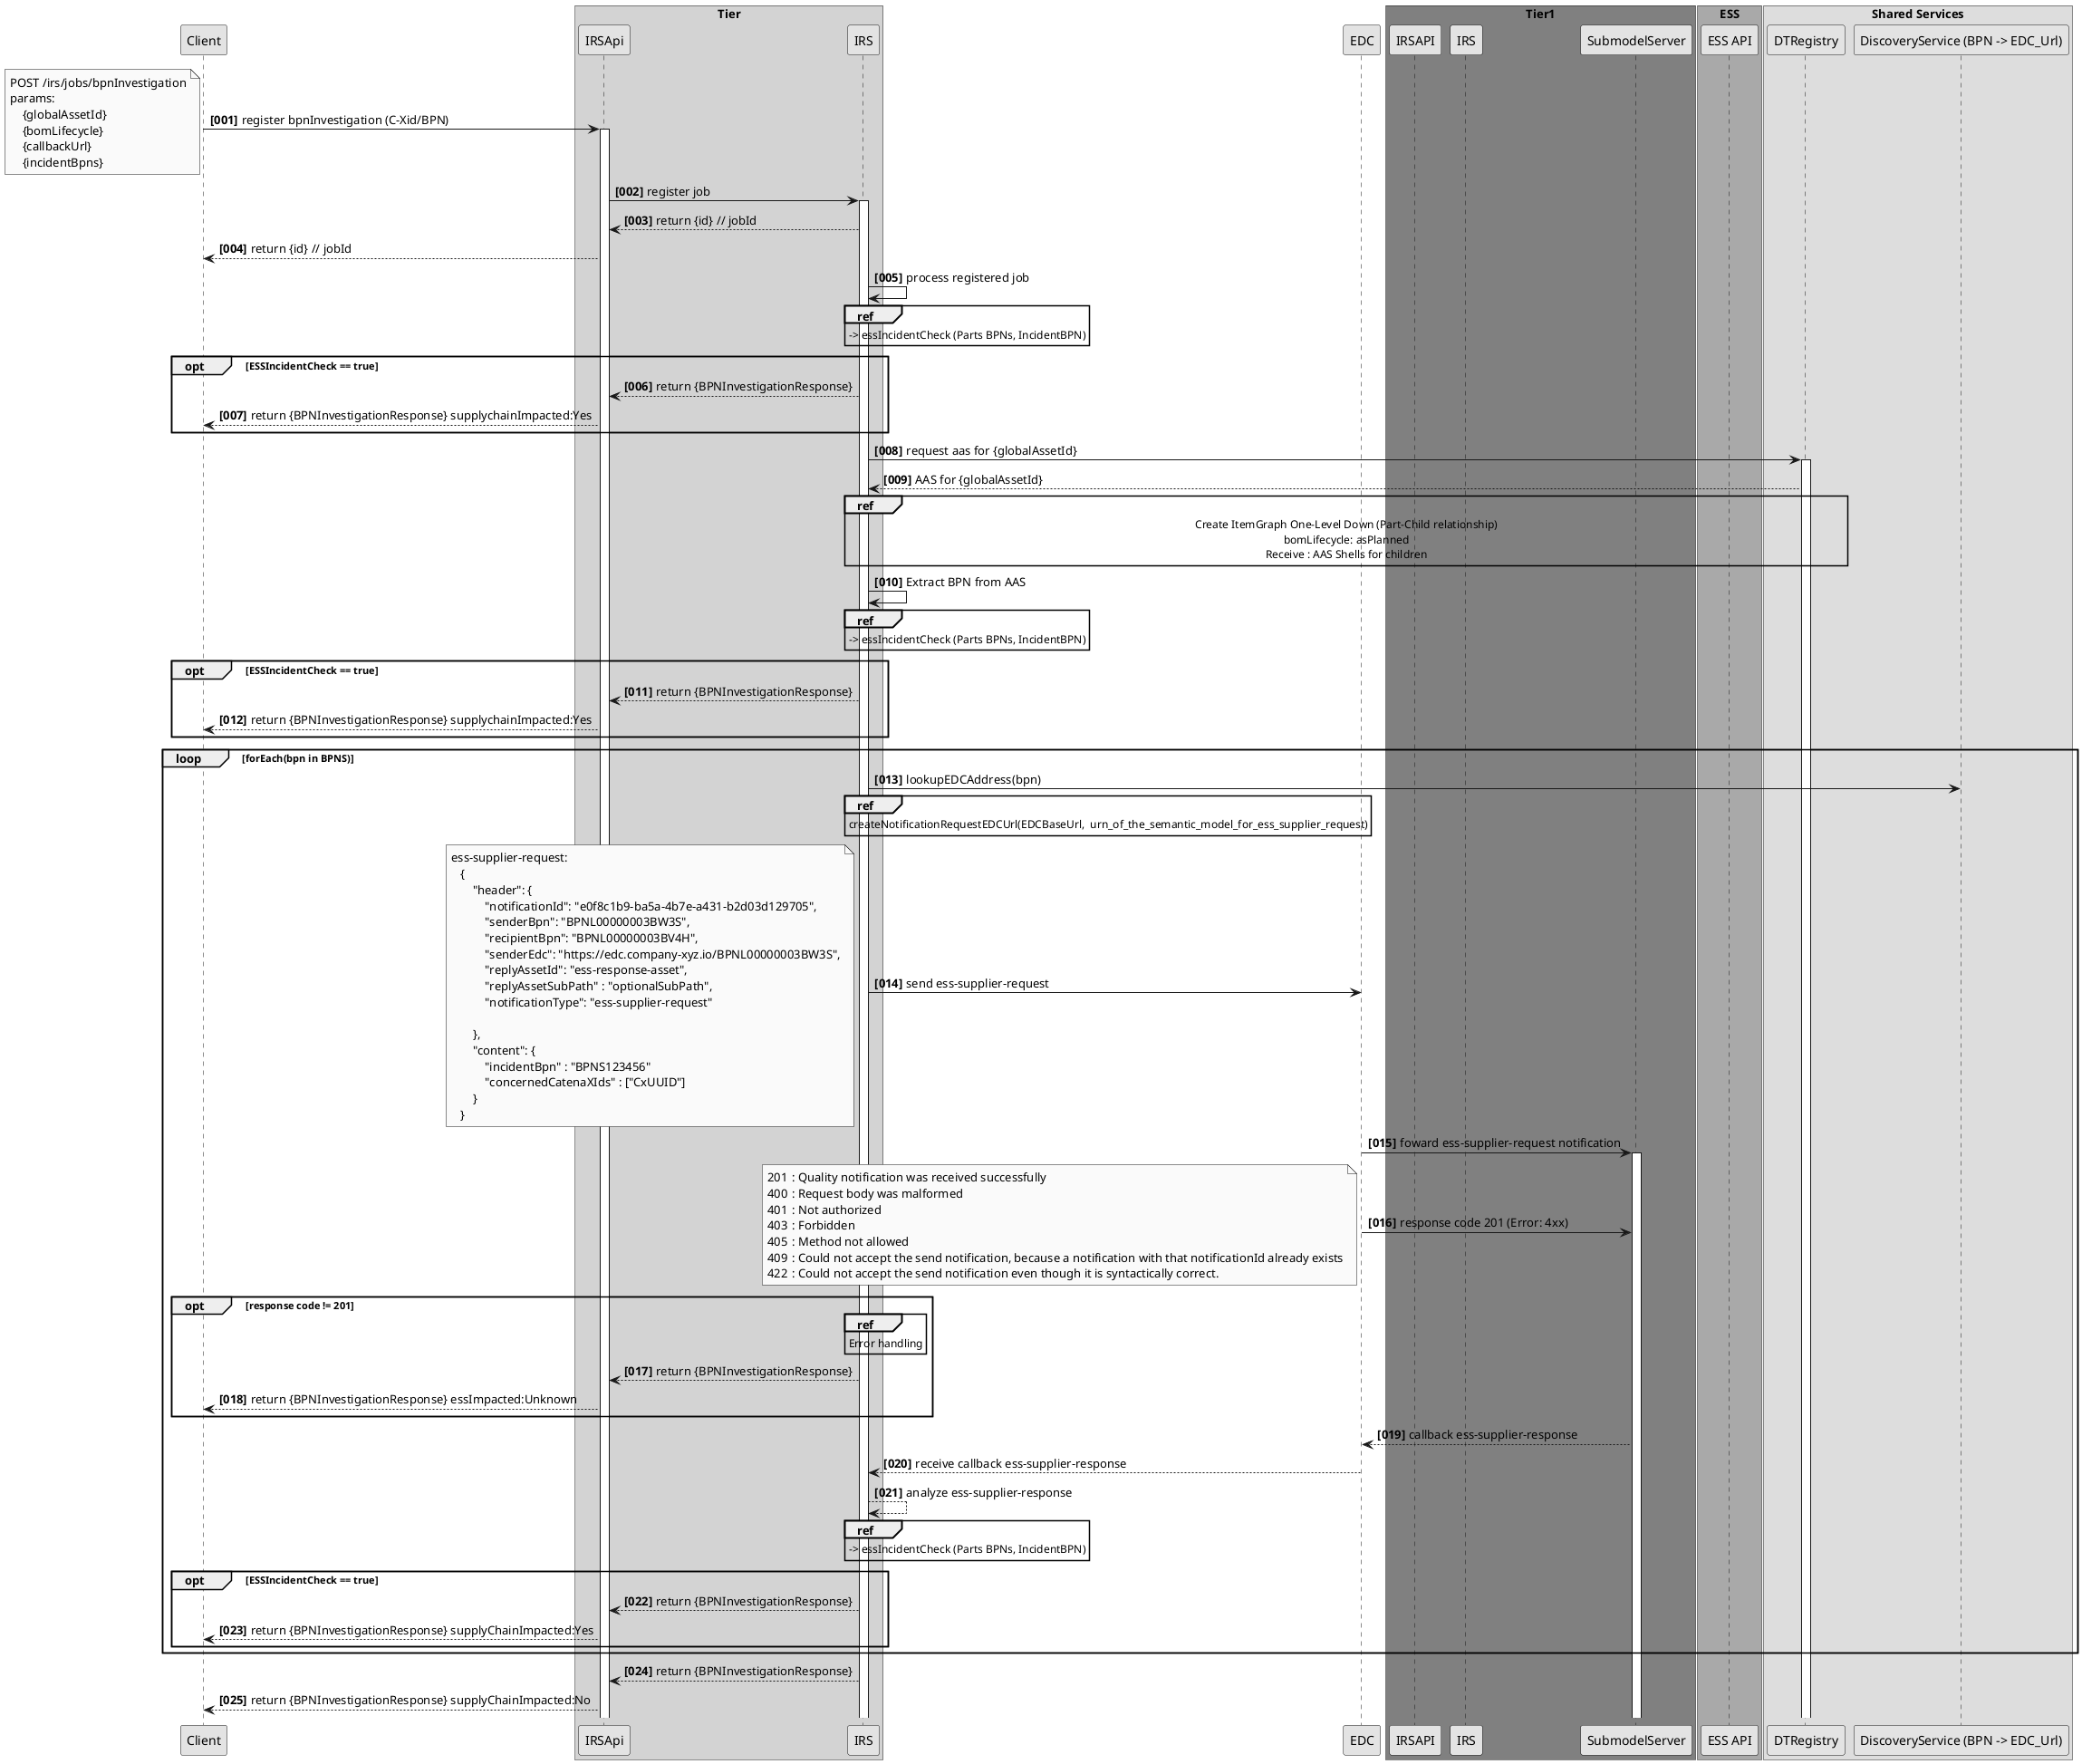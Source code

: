 @startuml
skinparam monochrome true
skinparam shadowing false

autonumber "<b>[000]"


participant Client as Client

box "Tier" #LightGrey
    participant IRSApi as IRSAPIOEM
    participant IRS as IRS_OEM
end box

Client -> IRSAPIOEM : register bpnInvestigation (C-Xid/BPN)
note left
    POST /irs/jobs/bpnInvestigation
    params:
        {globalAssetId}
        {bomLifecycle}
        {callbackUrl}
        {incidentBpns}
end note

participant EDC

box "Tier1" #Grey
    participant IRSAPI as IRSApi
    participant IRS as IRS
    participant SubmodelServer as SubmodelServer
end box

box "ESS" #DarkGrey
    participant EssApi as  "ESS API"
end box


box "Shared Services"
     participant DTRegistry as DTREGISTRY
     participant DiscoveryService as "DiscoveryService (BPN -> EDC_Url)"
end box



activate IRSAPIOEM
IRSAPIOEM -> IRS_OEM : register job
activate IRS_OEM
IRSAPIOEM <-- IRS_OEM : return {id} // jobId
Client <-- IRSAPIOEM : return {id} // jobId

IRS_OEM -> IRS_OEM : process registered job
ref over IRS_OEM
 -> essIncidentCheck (Parts BPNs, IncidentBPN)
end ref
opt ESSIncidentCheck == true
    IRSAPIOEM <-- IRS_OEM : return {BPNInvestigationResponse}
    Client <-- IRSAPIOEM : return {BPNInvestigationResponse} supplychainImpacted:Yes
end opt

IRS_OEM -> DTREGISTRY : request aas for {globalAssetId}
activate DTREGISTRY

IRS_OEM <-- DTREGISTRY : AAS for {globalAssetId}

ref over IRS_OEM,DTREGISTRY, EDC, SubmodelServer
       Create ItemGraph One-Level Down (Part-Child relationship)
       bomLifecycle: asPlanned
       Receive : AAS Shells for children
end ref

IRS_OEM -> IRS_OEM : Extract BPN from AAS
ref over IRS_OEM
 -> essIncidentCheck (Parts BPNs, IncidentBPN)
end ref
opt ESSIncidentCheck == true
       IRSAPIOEM <-- IRS_OEM : return {BPNInvestigationResponse}
       Client <-- IRSAPIOEM : return {BPNInvestigationResponse} supplychainImpacted:Yes
   end opt

loop forEach(bpn in BPNS)

   IRS_OEM -> DiscoveryService : lookupEDCAddress(bpn)
   ref over IRS_OEM
         createNotificationRequestEDCUrl(EDCBaseUrl,  urn_of_the_semantic_model_for_ess_supplier_request)
   end ref
   IRS_OEM -> EDC : send ess-supplier-request
   note left
        ess-supplier-request:
           {
               "header": {
                   "notificationId": "e0f8c1b9-ba5a-4b7e-a431-b2d03d129705",
                   "senderBpn": "BPNL00000003BW3S",
                   "recipientBpn": "BPNL00000003BV4H",
                   "senderEdc": "https://edc.company-xyz.io/BPNL00000003BW3S",
                   "replyAssetId": "ess-response-asset",
                   "replyAssetSubPath" : "optionalSubPath",
                   "notificationType": "ess-supplier-request"

               },
               "content": {
                   "incidentBpn" : "BPNS123456"
                   "concernedCatenaXIds" : ["CxUUID"]
               }
           }
       end note

    EDC -> SubmodelServer : foward ess-supplier-request notification
    activate SubmodelServer
    SubmodelServer <- EDC : response code 201 (Error: 4xx)
    note left
        201	: Quality notification was received successfully
        400	: Request body was malformed
        401	: Not authorized
        403	: Forbidden
        405	: Method not allowed
        409	: Could not accept the send notification, because a notification with that notificationId already exists
        422	: Could not accept the send notification even though it is syntactically correct.
    end note
    opt response code != 201
        ref over IRS_OEM
            Error handling
        end ref
        IRSAPIOEM <-- IRS_OEM : return {BPNInvestigationResponse}
        Client <-- IRSAPIOEM : return {BPNInvestigationResponse} essImpacted:Unknown
    end opt

     EDC <-- SubmodelServer : callback ess-supplier-response
     IRS_OEM <-- EDC : receive callback ess-supplier-response
     IRS_OEM --> IRS_OEM : analyze ess-supplier-response
     ref over IRS_OEM
         -> essIncidentCheck (Parts BPNs, IncidentBPN)
     end ref
     opt ESSIncidentCheck == true
         IRSAPIOEM <-- IRS_OEM : return {BPNInvestigationResponse}
         Client <-- IRSAPIOEM : return {BPNInvestigationResponse} supplyChainImpacted:Yes
     end opt
end loop

    IRSAPIOEM <-- IRS_OEM : return {BPNInvestigationResponse}
    Client <-- IRSAPIOEM : return {BPNInvestigationResponse} supplyChainImpacted:No

@enduml
